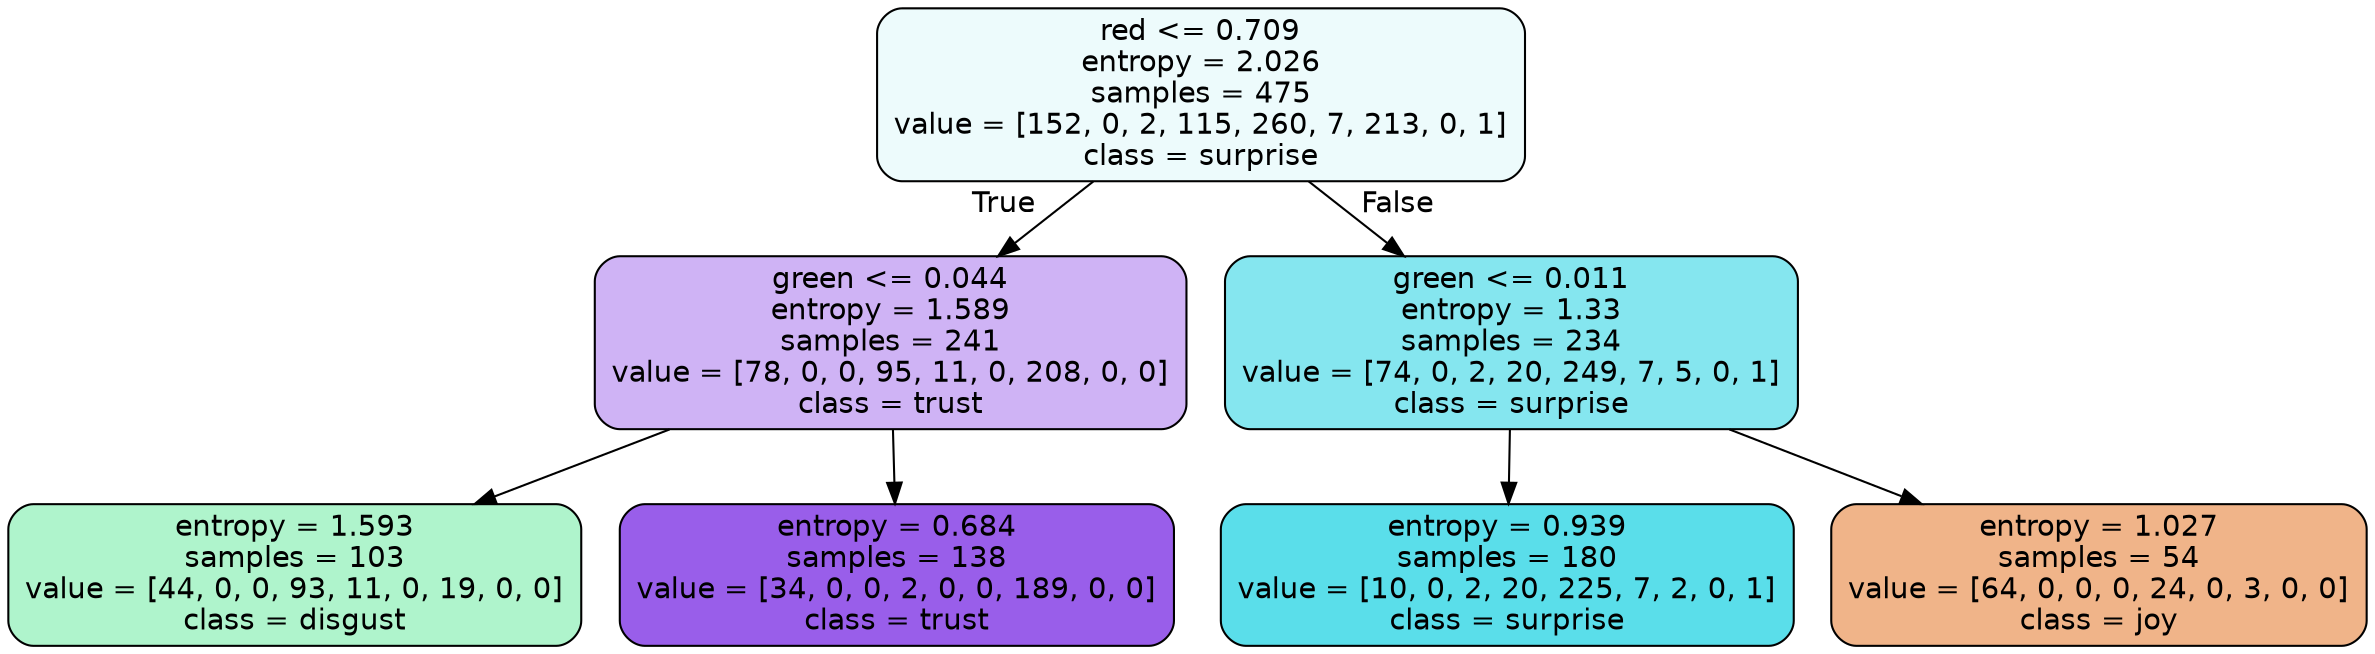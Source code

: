 digraph Tree {
node [shape=box, style="filled, rounded", color="black", fontname=helvetica] ;
edge [fontname=helvetica] ;
0 [label="red <= 0.709\nentropy = 2.026\nsamples = 475\nvalue = [152, 0, 2, 115, 260, 7, 213, 0, 1]\nclass = surprise", fillcolor="#39d7e516"] ;
1 [label="green <= 0.044\nentropy = 1.589\nsamples = 241\nvalue = [78, 0, 0, 95, 11, 0, 208, 0, 0]\nclass = trust", fillcolor="#8139e561"] ;
0 -> 1 [labeldistance=2.5, labelangle=45, headlabel="True"] ;
2 [label="entropy = 1.593\nsamples = 103\nvalue = [44, 0, 0, 93, 11, 0, 19, 0, 0]\nclass = disgust", fillcolor="#39e58166"] ;
1 -> 2 ;
3 [label="entropy = 0.684\nsamples = 138\nvalue = [34, 0, 0, 2, 0, 0, 189, 0, 0]\nclass = trust", fillcolor="#8139e5cf"] ;
1 -> 3 ;
4 [label="green <= 0.011\nentropy = 1.33\nsamples = 234\nvalue = [74, 0, 2, 20, 249, 7, 5, 0, 1]\nclass = surprise", fillcolor="#39d7e59d"] ;
0 -> 4 [labeldistance=2.5, labelangle=-45, headlabel="False"] ;
5 [label="entropy = 0.939\nsamples = 180\nvalue = [10, 0, 2, 20, 225, 7, 2, 0, 1]\nclass = surprise", fillcolor="#39d7e5d4"] ;
4 -> 5 ;
6 [label="entropy = 1.027\nsamples = 54\nvalue = [64, 0, 0, 0, 24, 0, 3, 0, 0]\nclass = joy", fillcolor="#e5813998"] ;
4 -> 6 ;
}